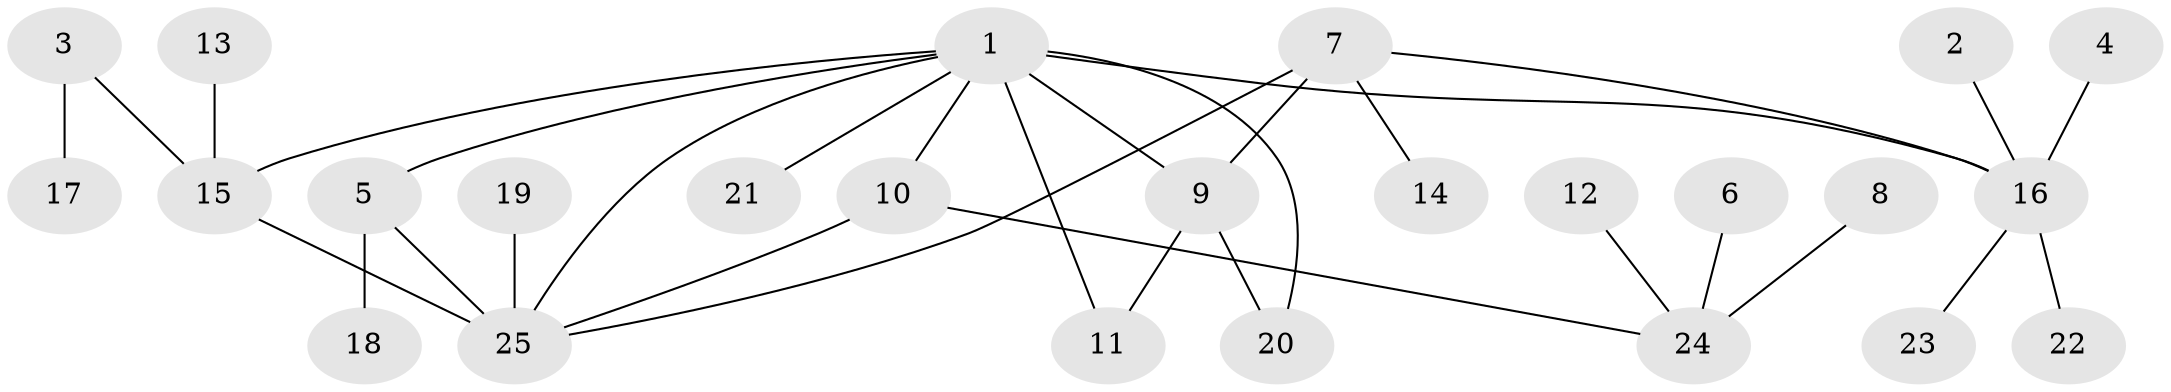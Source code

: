 // original degree distribution, {9: 0.02040816326530612, 4: 0.061224489795918366, 8: 0.02040816326530612, 5: 0.061224489795918366, 7: 0.02040816326530612, 6: 0.04081632653061224, 1: 0.5306122448979592, 2: 0.1836734693877551, 3: 0.061224489795918366}
// Generated by graph-tools (version 1.1) at 2025/02/03/09/25 03:02:39]
// undirected, 25 vertices, 31 edges
graph export_dot {
graph [start="1"]
  node [color=gray90,style=filled];
  1;
  2;
  3;
  4;
  5;
  6;
  7;
  8;
  9;
  10;
  11;
  12;
  13;
  14;
  15;
  16;
  17;
  18;
  19;
  20;
  21;
  22;
  23;
  24;
  25;
  1 -- 5 [weight=1.0];
  1 -- 9 [weight=2.0];
  1 -- 10 [weight=1.0];
  1 -- 11 [weight=1.0];
  1 -- 15 [weight=1.0];
  1 -- 16 [weight=1.0];
  1 -- 20 [weight=1.0];
  1 -- 21 [weight=1.0];
  1 -- 25 [weight=1.0];
  2 -- 16 [weight=1.0];
  3 -- 15 [weight=1.0];
  3 -- 17 [weight=1.0];
  4 -- 16 [weight=1.0];
  5 -- 18 [weight=1.0];
  5 -- 25 [weight=1.0];
  6 -- 24 [weight=1.0];
  7 -- 9 [weight=1.0];
  7 -- 14 [weight=1.0];
  7 -- 16 [weight=1.0];
  7 -- 25 [weight=1.0];
  8 -- 24 [weight=1.0];
  9 -- 11 [weight=1.0];
  9 -- 20 [weight=1.0];
  10 -- 24 [weight=1.0];
  10 -- 25 [weight=1.0];
  12 -- 24 [weight=1.0];
  13 -- 15 [weight=1.0];
  15 -- 25 [weight=2.0];
  16 -- 22 [weight=1.0];
  16 -- 23 [weight=1.0];
  19 -- 25 [weight=1.0];
}
